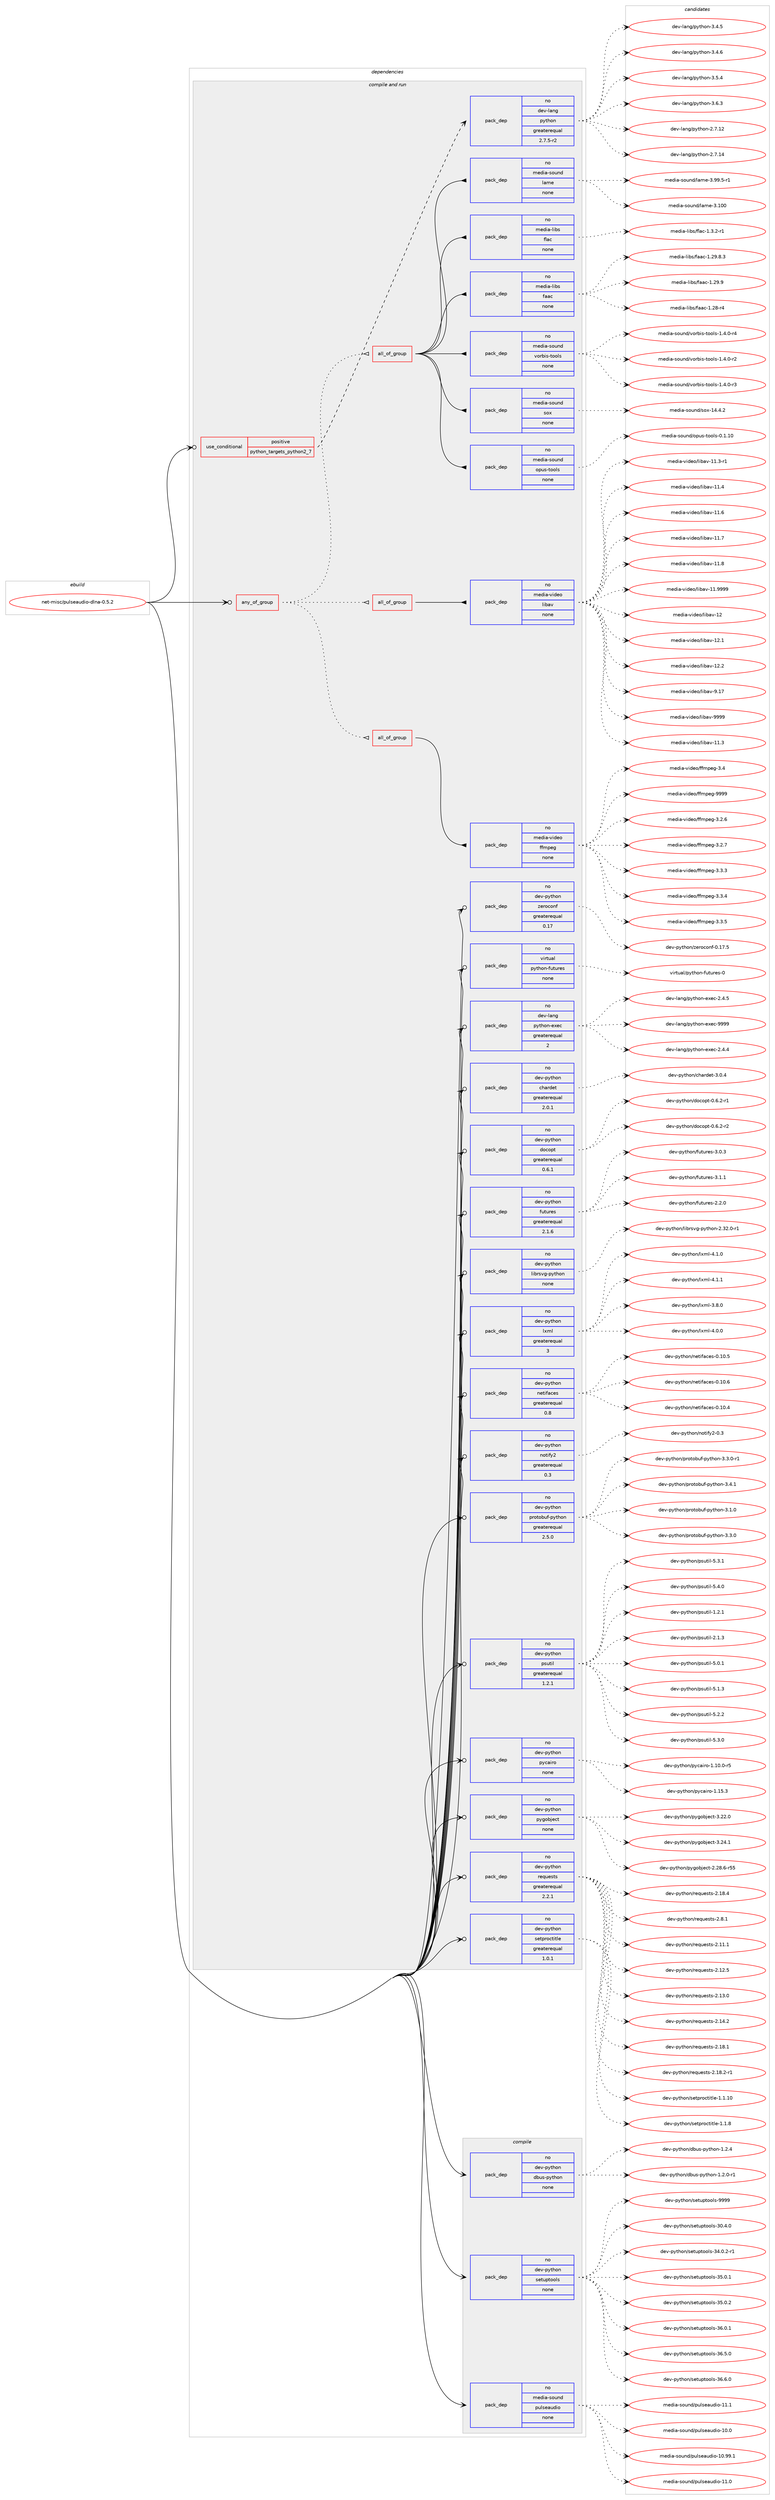 digraph prolog {

# *************
# Graph options
# *************

newrank=true;
concentrate=true;
compound=true;
graph [rankdir=LR,fontname=Helvetica,fontsize=10,ranksep=1.5];#, ranksep=2.5, nodesep=0.2];
edge  [arrowhead=vee];
node  [fontname=Helvetica,fontsize=10];

# **********
# The ebuild
# **********

subgraph cluster_leftcol {
color=gray;
rank=same;
label=<<i>ebuild</i>>;
id [label="net-misc/pulseaudio-dlna-0.5.2", color=red, width=4, href="../net-misc/pulseaudio-dlna-0.5.2.svg"];
}

# ****************
# The dependencies
# ****************

subgraph cluster_midcol {
color=gray;
label=<<i>dependencies</i>>;
subgraph cluster_compile {
fillcolor="#eeeeee";
style=filled;
label=<<i>compile</i>>;
subgraph pack315697 {
dependency429302 [label=<<TABLE BORDER="0" CELLBORDER="1" CELLSPACING="0" CELLPADDING="4" WIDTH="220"><TR><TD ROWSPAN="6" CELLPADDING="30">pack_dep</TD></TR><TR><TD WIDTH="110">no</TD></TR><TR><TD>dev-python</TD></TR><TR><TD>dbus-python</TD></TR><TR><TD>none</TD></TR><TR><TD></TD></TR></TABLE>>, shape=none, color=blue];
}
id:e -> dependency429302:w [weight=20,style="solid",arrowhead="vee"];
subgraph pack315698 {
dependency429303 [label=<<TABLE BORDER="0" CELLBORDER="1" CELLSPACING="0" CELLPADDING="4" WIDTH="220"><TR><TD ROWSPAN="6" CELLPADDING="30">pack_dep</TD></TR><TR><TD WIDTH="110">no</TD></TR><TR><TD>dev-python</TD></TR><TR><TD>setuptools</TD></TR><TR><TD>none</TD></TR><TR><TD></TD></TR></TABLE>>, shape=none, color=blue];
}
id:e -> dependency429303:w [weight=20,style="solid",arrowhead="vee"];
subgraph pack315699 {
dependency429304 [label=<<TABLE BORDER="0" CELLBORDER="1" CELLSPACING="0" CELLPADDING="4" WIDTH="220"><TR><TD ROWSPAN="6" CELLPADDING="30">pack_dep</TD></TR><TR><TD WIDTH="110">no</TD></TR><TR><TD>media-sound</TD></TR><TR><TD>pulseaudio</TD></TR><TR><TD>none</TD></TR><TR><TD></TD></TR></TABLE>>, shape=none, color=blue];
}
id:e -> dependency429304:w [weight=20,style="solid",arrowhead="vee"];
}
subgraph cluster_compileandrun {
fillcolor="#eeeeee";
style=filled;
label=<<i>compile and run</i>>;
subgraph any7112 {
dependency429305 [label=<<TABLE BORDER="0" CELLBORDER="1" CELLSPACING="0" CELLPADDING="4"><TR><TD CELLPADDING="10">any_of_group</TD></TR></TABLE>>, shape=none, color=red];subgraph all226 {
dependency429306 [label=<<TABLE BORDER="0" CELLBORDER="1" CELLSPACING="0" CELLPADDING="4"><TR><TD CELLPADDING="10">all_of_group</TD></TR></TABLE>>, shape=none, color=red];subgraph pack315700 {
dependency429307 [label=<<TABLE BORDER="0" CELLBORDER="1" CELLSPACING="0" CELLPADDING="4" WIDTH="220"><TR><TD ROWSPAN="6" CELLPADDING="30">pack_dep</TD></TR><TR><TD WIDTH="110">no</TD></TR><TR><TD>media-video</TD></TR><TR><TD>ffmpeg</TD></TR><TR><TD>none</TD></TR><TR><TD></TD></TR></TABLE>>, shape=none, color=blue];
}
dependency429306:e -> dependency429307:w [weight=20,style="solid",arrowhead="inv"];
}
dependency429305:e -> dependency429306:w [weight=20,style="dotted",arrowhead="oinv"];
subgraph all227 {
dependency429308 [label=<<TABLE BORDER="0" CELLBORDER="1" CELLSPACING="0" CELLPADDING="4"><TR><TD CELLPADDING="10">all_of_group</TD></TR></TABLE>>, shape=none, color=red];subgraph pack315701 {
dependency429309 [label=<<TABLE BORDER="0" CELLBORDER="1" CELLSPACING="0" CELLPADDING="4" WIDTH="220"><TR><TD ROWSPAN="6" CELLPADDING="30">pack_dep</TD></TR><TR><TD WIDTH="110">no</TD></TR><TR><TD>media-video</TD></TR><TR><TD>libav</TD></TR><TR><TD>none</TD></TR><TR><TD></TD></TR></TABLE>>, shape=none, color=blue];
}
dependency429308:e -> dependency429309:w [weight=20,style="solid",arrowhead="inv"];
}
dependency429305:e -> dependency429308:w [weight=20,style="dotted",arrowhead="oinv"];
subgraph all228 {
dependency429310 [label=<<TABLE BORDER="0" CELLBORDER="1" CELLSPACING="0" CELLPADDING="4"><TR><TD CELLPADDING="10">all_of_group</TD></TR></TABLE>>, shape=none, color=red];subgraph pack315702 {
dependency429311 [label=<<TABLE BORDER="0" CELLBORDER="1" CELLSPACING="0" CELLPADDING="4" WIDTH="220"><TR><TD ROWSPAN="6" CELLPADDING="30">pack_dep</TD></TR><TR><TD WIDTH="110">no</TD></TR><TR><TD>media-libs</TD></TR><TR><TD>faac</TD></TR><TR><TD>none</TD></TR><TR><TD></TD></TR></TABLE>>, shape=none, color=blue];
}
dependency429310:e -> dependency429311:w [weight=20,style="solid",arrowhead="inv"];
subgraph pack315703 {
dependency429312 [label=<<TABLE BORDER="0" CELLBORDER="1" CELLSPACING="0" CELLPADDING="4" WIDTH="220"><TR><TD ROWSPAN="6" CELLPADDING="30">pack_dep</TD></TR><TR><TD WIDTH="110">no</TD></TR><TR><TD>media-libs</TD></TR><TR><TD>flac</TD></TR><TR><TD>none</TD></TR><TR><TD></TD></TR></TABLE>>, shape=none, color=blue];
}
dependency429310:e -> dependency429312:w [weight=20,style="solid",arrowhead="inv"];
subgraph pack315704 {
dependency429313 [label=<<TABLE BORDER="0" CELLBORDER="1" CELLSPACING="0" CELLPADDING="4" WIDTH="220"><TR><TD ROWSPAN="6" CELLPADDING="30">pack_dep</TD></TR><TR><TD WIDTH="110">no</TD></TR><TR><TD>media-sound</TD></TR><TR><TD>lame</TD></TR><TR><TD>none</TD></TR><TR><TD></TD></TR></TABLE>>, shape=none, color=blue];
}
dependency429310:e -> dependency429313:w [weight=20,style="solid",arrowhead="inv"];
subgraph pack315705 {
dependency429314 [label=<<TABLE BORDER="0" CELLBORDER="1" CELLSPACING="0" CELLPADDING="4" WIDTH="220"><TR><TD ROWSPAN="6" CELLPADDING="30">pack_dep</TD></TR><TR><TD WIDTH="110">no</TD></TR><TR><TD>media-sound</TD></TR><TR><TD>opus-tools</TD></TR><TR><TD>none</TD></TR><TR><TD></TD></TR></TABLE>>, shape=none, color=blue];
}
dependency429310:e -> dependency429314:w [weight=20,style="solid",arrowhead="inv"];
subgraph pack315706 {
dependency429315 [label=<<TABLE BORDER="0" CELLBORDER="1" CELLSPACING="0" CELLPADDING="4" WIDTH="220"><TR><TD ROWSPAN="6" CELLPADDING="30">pack_dep</TD></TR><TR><TD WIDTH="110">no</TD></TR><TR><TD>media-sound</TD></TR><TR><TD>sox</TD></TR><TR><TD>none</TD></TR><TR><TD></TD></TR></TABLE>>, shape=none, color=blue];
}
dependency429310:e -> dependency429315:w [weight=20,style="solid",arrowhead="inv"];
subgraph pack315707 {
dependency429316 [label=<<TABLE BORDER="0" CELLBORDER="1" CELLSPACING="0" CELLPADDING="4" WIDTH="220"><TR><TD ROWSPAN="6" CELLPADDING="30">pack_dep</TD></TR><TR><TD WIDTH="110">no</TD></TR><TR><TD>media-sound</TD></TR><TR><TD>vorbis-tools</TD></TR><TR><TD>none</TD></TR><TR><TD></TD></TR></TABLE>>, shape=none, color=blue];
}
dependency429310:e -> dependency429316:w [weight=20,style="solid",arrowhead="inv"];
}
dependency429305:e -> dependency429310:w [weight=20,style="dotted",arrowhead="oinv"];
}
id:e -> dependency429305:w [weight=20,style="solid",arrowhead="odotvee"];
subgraph cond106270 {
dependency429317 [label=<<TABLE BORDER="0" CELLBORDER="1" CELLSPACING="0" CELLPADDING="4"><TR><TD ROWSPAN="3" CELLPADDING="10">use_conditional</TD></TR><TR><TD>positive</TD></TR><TR><TD>python_targets_python2_7</TD></TR></TABLE>>, shape=none, color=red];
subgraph pack315708 {
dependency429318 [label=<<TABLE BORDER="0" CELLBORDER="1" CELLSPACING="0" CELLPADDING="4" WIDTH="220"><TR><TD ROWSPAN="6" CELLPADDING="30">pack_dep</TD></TR><TR><TD WIDTH="110">no</TD></TR><TR><TD>dev-lang</TD></TR><TR><TD>python</TD></TR><TR><TD>greaterequal</TD></TR><TR><TD>2.7.5-r2</TD></TR></TABLE>>, shape=none, color=blue];
}
dependency429317:e -> dependency429318:w [weight=20,style="dashed",arrowhead="vee"];
}
id:e -> dependency429317:w [weight=20,style="solid",arrowhead="odotvee"];
subgraph pack315709 {
dependency429319 [label=<<TABLE BORDER="0" CELLBORDER="1" CELLSPACING="0" CELLPADDING="4" WIDTH="220"><TR><TD ROWSPAN="6" CELLPADDING="30">pack_dep</TD></TR><TR><TD WIDTH="110">no</TD></TR><TR><TD>dev-lang</TD></TR><TR><TD>python-exec</TD></TR><TR><TD>greaterequal</TD></TR><TR><TD>2</TD></TR></TABLE>>, shape=none, color=blue];
}
id:e -> dependency429319:w [weight=20,style="solid",arrowhead="odotvee"];
subgraph pack315710 {
dependency429320 [label=<<TABLE BORDER="0" CELLBORDER="1" CELLSPACING="0" CELLPADDING="4" WIDTH="220"><TR><TD ROWSPAN="6" CELLPADDING="30">pack_dep</TD></TR><TR><TD WIDTH="110">no</TD></TR><TR><TD>dev-python</TD></TR><TR><TD>chardet</TD></TR><TR><TD>greaterequal</TD></TR><TR><TD>2.0.1</TD></TR></TABLE>>, shape=none, color=blue];
}
id:e -> dependency429320:w [weight=20,style="solid",arrowhead="odotvee"];
subgraph pack315711 {
dependency429321 [label=<<TABLE BORDER="0" CELLBORDER="1" CELLSPACING="0" CELLPADDING="4" WIDTH="220"><TR><TD ROWSPAN="6" CELLPADDING="30">pack_dep</TD></TR><TR><TD WIDTH="110">no</TD></TR><TR><TD>dev-python</TD></TR><TR><TD>docopt</TD></TR><TR><TD>greaterequal</TD></TR><TR><TD>0.6.1</TD></TR></TABLE>>, shape=none, color=blue];
}
id:e -> dependency429321:w [weight=20,style="solid",arrowhead="odotvee"];
subgraph pack315712 {
dependency429322 [label=<<TABLE BORDER="0" CELLBORDER="1" CELLSPACING="0" CELLPADDING="4" WIDTH="220"><TR><TD ROWSPAN="6" CELLPADDING="30">pack_dep</TD></TR><TR><TD WIDTH="110">no</TD></TR><TR><TD>dev-python</TD></TR><TR><TD>futures</TD></TR><TR><TD>greaterequal</TD></TR><TR><TD>2.1.6</TD></TR></TABLE>>, shape=none, color=blue];
}
id:e -> dependency429322:w [weight=20,style="solid",arrowhead="odotvee"];
subgraph pack315713 {
dependency429323 [label=<<TABLE BORDER="0" CELLBORDER="1" CELLSPACING="0" CELLPADDING="4" WIDTH="220"><TR><TD ROWSPAN="6" CELLPADDING="30">pack_dep</TD></TR><TR><TD WIDTH="110">no</TD></TR><TR><TD>dev-python</TD></TR><TR><TD>librsvg-python</TD></TR><TR><TD>none</TD></TR><TR><TD></TD></TR></TABLE>>, shape=none, color=blue];
}
id:e -> dependency429323:w [weight=20,style="solid",arrowhead="odotvee"];
subgraph pack315714 {
dependency429324 [label=<<TABLE BORDER="0" CELLBORDER="1" CELLSPACING="0" CELLPADDING="4" WIDTH="220"><TR><TD ROWSPAN="6" CELLPADDING="30">pack_dep</TD></TR><TR><TD WIDTH="110">no</TD></TR><TR><TD>dev-python</TD></TR><TR><TD>lxml</TD></TR><TR><TD>greaterequal</TD></TR><TR><TD>3</TD></TR></TABLE>>, shape=none, color=blue];
}
id:e -> dependency429324:w [weight=20,style="solid",arrowhead="odotvee"];
subgraph pack315715 {
dependency429325 [label=<<TABLE BORDER="0" CELLBORDER="1" CELLSPACING="0" CELLPADDING="4" WIDTH="220"><TR><TD ROWSPAN="6" CELLPADDING="30">pack_dep</TD></TR><TR><TD WIDTH="110">no</TD></TR><TR><TD>dev-python</TD></TR><TR><TD>netifaces</TD></TR><TR><TD>greaterequal</TD></TR><TR><TD>0.8</TD></TR></TABLE>>, shape=none, color=blue];
}
id:e -> dependency429325:w [weight=20,style="solid",arrowhead="odotvee"];
subgraph pack315716 {
dependency429326 [label=<<TABLE BORDER="0" CELLBORDER="1" CELLSPACING="0" CELLPADDING="4" WIDTH="220"><TR><TD ROWSPAN="6" CELLPADDING="30">pack_dep</TD></TR><TR><TD WIDTH="110">no</TD></TR><TR><TD>dev-python</TD></TR><TR><TD>notify2</TD></TR><TR><TD>greaterequal</TD></TR><TR><TD>0.3</TD></TR></TABLE>>, shape=none, color=blue];
}
id:e -> dependency429326:w [weight=20,style="solid",arrowhead="odotvee"];
subgraph pack315717 {
dependency429327 [label=<<TABLE BORDER="0" CELLBORDER="1" CELLSPACING="0" CELLPADDING="4" WIDTH="220"><TR><TD ROWSPAN="6" CELLPADDING="30">pack_dep</TD></TR><TR><TD WIDTH="110">no</TD></TR><TR><TD>dev-python</TD></TR><TR><TD>protobuf-python</TD></TR><TR><TD>greaterequal</TD></TR><TR><TD>2.5.0</TD></TR></TABLE>>, shape=none, color=blue];
}
id:e -> dependency429327:w [weight=20,style="solid",arrowhead="odotvee"];
subgraph pack315718 {
dependency429328 [label=<<TABLE BORDER="0" CELLBORDER="1" CELLSPACING="0" CELLPADDING="4" WIDTH="220"><TR><TD ROWSPAN="6" CELLPADDING="30">pack_dep</TD></TR><TR><TD WIDTH="110">no</TD></TR><TR><TD>dev-python</TD></TR><TR><TD>psutil</TD></TR><TR><TD>greaterequal</TD></TR><TR><TD>1.2.1</TD></TR></TABLE>>, shape=none, color=blue];
}
id:e -> dependency429328:w [weight=20,style="solid",arrowhead="odotvee"];
subgraph pack315719 {
dependency429329 [label=<<TABLE BORDER="0" CELLBORDER="1" CELLSPACING="0" CELLPADDING="4" WIDTH="220"><TR><TD ROWSPAN="6" CELLPADDING="30">pack_dep</TD></TR><TR><TD WIDTH="110">no</TD></TR><TR><TD>dev-python</TD></TR><TR><TD>pycairo</TD></TR><TR><TD>none</TD></TR><TR><TD></TD></TR></TABLE>>, shape=none, color=blue];
}
id:e -> dependency429329:w [weight=20,style="solid",arrowhead="odotvee"];
subgraph pack315720 {
dependency429330 [label=<<TABLE BORDER="0" CELLBORDER="1" CELLSPACING="0" CELLPADDING="4" WIDTH="220"><TR><TD ROWSPAN="6" CELLPADDING="30">pack_dep</TD></TR><TR><TD WIDTH="110">no</TD></TR><TR><TD>dev-python</TD></TR><TR><TD>pygobject</TD></TR><TR><TD>none</TD></TR><TR><TD></TD></TR></TABLE>>, shape=none, color=blue];
}
id:e -> dependency429330:w [weight=20,style="solid",arrowhead="odotvee"];
subgraph pack315721 {
dependency429331 [label=<<TABLE BORDER="0" CELLBORDER="1" CELLSPACING="0" CELLPADDING="4" WIDTH="220"><TR><TD ROWSPAN="6" CELLPADDING="30">pack_dep</TD></TR><TR><TD WIDTH="110">no</TD></TR><TR><TD>dev-python</TD></TR><TR><TD>requests</TD></TR><TR><TD>greaterequal</TD></TR><TR><TD>2.2.1</TD></TR></TABLE>>, shape=none, color=blue];
}
id:e -> dependency429331:w [weight=20,style="solid",arrowhead="odotvee"];
subgraph pack315722 {
dependency429332 [label=<<TABLE BORDER="0" CELLBORDER="1" CELLSPACING="0" CELLPADDING="4" WIDTH="220"><TR><TD ROWSPAN="6" CELLPADDING="30">pack_dep</TD></TR><TR><TD WIDTH="110">no</TD></TR><TR><TD>dev-python</TD></TR><TR><TD>setproctitle</TD></TR><TR><TD>greaterequal</TD></TR><TR><TD>1.0.1</TD></TR></TABLE>>, shape=none, color=blue];
}
id:e -> dependency429332:w [weight=20,style="solid",arrowhead="odotvee"];
subgraph pack315723 {
dependency429333 [label=<<TABLE BORDER="0" CELLBORDER="1" CELLSPACING="0" CELLPADDING="4" WIDTH="220"><TR><TD ROWSPAN="6" CELLPADDING="30">pack_dep</TD></TR><TR><TD WIDTH="110">no</TD></TR><TR><TD>dev-python</TD></TR><TR><TD>zeroconf</TD></TR><TR><TD>greaterequal</TD></TR><TR><TD>0.17</TD></TR></TABLE>>, shape=none, color=blue];
}
id:e -> dependency429333:w [weight=20,style="solid",arrowhead="odotvee"];
subgraph pack315724 {
dependency429334 [label=<<TABLE BORDER="0" CELLBORDER="1" CELLSPACING="0" CELLPADDING="4" WIDTH="220"><TR><TD ROWSPAN="6" CELLPADDING="30">pack_dep</TD></TR><TR><TD WIDTH="110">no</TD></TR><TR><TD>virtual</TD></TR><TR><TD>python-futures</TD></TR><TR><TD>none</TD></TR><TR><TD></TD></TR></TABLE>>, shape=none, color=blue];
}
id:e -> dependency429334:w [weight=20,style="solid",arrowhead="odotvee"];
}
subgraph cluster_run {
fillcolor="#eeeeee";
style=filled;
label=<<i>run</i>>;
}
}

# **************
# The candidates
# **************

subgraph cluster_choices {
rank=same;
color=gray;
label=<<i>candidates</i>>;

subgraph choice315697 {
color=black;
nodesep=1;
choice100101118451121211161041111104710098117115451121211161041111104549465046484511449 [label="dev-python/dbus-python-1.2.0-r1", color=red, width=4,href="../dev-python/dbus-python-1.2.0-r1.svg"];
choice10010111845112121116104111110471009811711545112121116104111110454946504652 [label="dev-python/dbus-python-1.2.4", color=red, width=4,href="../dev-python/dbus-python-1.2.4.svg"];
dependency429302:e -> choice100101118451121211161041111104710098117115451121211161041111104549465046484511449:w [style=dotted,weight="100"];
dependency429302:e -> choice10010111845112121116104111110471009811711545112121116104111110454946504652:w [style=dotted,weight="100"];
}
subgraph choice315698 {
color=black;
nodesep=1;
choice100101118451121211161041111104711510111611711211611111110811545514846524648 [label="dev-python/setuptools-30.4.0", color=red, width=4,href="../dev-python/setuptools-30.4.0.svg"];
choice1001011184511212111610411111047115101116117112116111111108115455152464846504511449 [label="dev-python/setuptools-34.0.2-r1", color=red, width=4,href="../dev-python/setuptools-34.0.2-r1.svg"];
choice100101118451121211161041111104711510111611711211611111110811545515346484649 [label="dev-python/setuptools-35.0.1", color=red, width=4,href="../dev-python/setuptools-35.0.1.svg"];
choice100101118451121211161041111104711510111611711211611111110811545515346484650 [label="dev-python/setuptools-35.0.2", color=red, width=4,href="../dev-python/setuptools-35.0.2.svg"];
choice100101118451121211161041111104711510111611711211611111110811545515446484649 [label="dev-python/setuptools-36.0.1", color=red, width=4,href="../dev-python/setuptools-36.0.1.svg"];
choice100101118451121211161041111104711510111611711211611111110811545515446534648 [label="dev-python/setuptools-36.5.0", color=red, width=4,href="../dev-python/setuptools-36.5.0.svg"];
choice100101118451121211161041111104711510111611711211611111110811545515446544648 [label="dev-python/setuptools-36.6.0", color=red, width=4,href="../dev-python/setuptools-36.6.0.svg"];
choice10010111845112121116104111110471151011161171121161111111081154557575757 [label="dev-python/setuptools-9999", color=red, width=4,href="../dev-python/setuptools-9999.svg"];
dependency429303:e -> choice100101118451121211161041111104711510111611711211611111110811545514846524648:w [style=dotted,weight="100"];
dependency429303:e -> choice1001011184511212111610411111047115101116117112116111111108115455152464846504511449:w [style=dotted,weight="100"];
dependency429303:e -> choice100101118451121211161041111104711510111611711211611111110811545515346484649:w [style=dotted,weight="100"];
dependency429303:e -> choice100101118451121211161041111104711510111611711211611111110811545515346484650:w [style=dotted,weight="100"];
dependency429303:e -> choice100101118451121211161041111104711510111611711211611111110811545515446484649:w [style=dotted,weight="100"];
dependency429303:e -> choice100101118451121211161041111104711510111611711211611111110811545515446534648:w [style=dotted,weight="100"];
dependency429303:e -> choice100101118451121211161041111104711510111611711211611111110811545515446544648:w [style=dotted,weight="100"];
dependency429303:e -> choice10010111845112121116104111110471151011161171121161111111081154557575757:w [style=dotted,weight="100"];
}
subgraph choice315699 {
color=black;
nodesep=1;
choice109101100105974511511111711010047112117108115101971171001051114549484648 [label="media-sound/pulseaudio-10.0", color=red, width=4,href="../media-sound/pulseaudio-10.0.svg"];
choice109101100105974511511111711010047112117108115101971171001051114549484657574649 [label="media-sound/pulseaudio-10.99.1", color=red, width=4,href="../media-sound/pulseaudio-10.99.1.svg"];
choice109101100105974511511111711010047112117108115101971171001051114549494648 [label="media-sound/pulseaudio-11.0", color=red, width=4,href="../media-sound/pulseaudio-11.0.svg"];
choice109101100105974511511111711010047112117108115101971171001051114549494649 [label="media-sound/pulseaudio-11.1", color=red, width=4,href="../media-sound/pulseaudio-11.1.svg"];
dependency429304:e -> choice109101100105974511511111711010047112117108115101971171001051114549484648:w [style=dotted,weight="100"];
dependency429304:e -> choice109101100105974511511111711010047112117108115101971171001051114549484657574649:w [style=dotted,weight="100"];
dependency429304:e -> choice109101100105974511511111711010047112117108115101971171001051114549494648:w [style=dotted,weight="100"];
dependency429304:e -> choice109101100105974511511111711010047112117108115101971171001051114549494649:w [style=dotted,weight="100"];
}
subgraph choice315700 {
color=black;
nodesep=1;
choice109101100105974511810510010111147102102109112101103455146504654 [label="media-video/ffmpeg-3.2.6", color=red, width=4,href="../media-video/ffmpeg-3.2.6.svg"];
choice109101100105974511810510010111147102102109112101103455146504655 [label="media-video/ffmpeg-3.2.7", color=red, width=4,href="../media-video/ffmpeg-3.2.7.svg"];
choice109101100105974511810510010111147102102109112101103455146514651 [label="media-video/ffmpeg-3.3.3", color=red, width=4,href="../media-video/ffmpeg-3.3.3.svg"];
choice109101100105974511810510010111147102102109112101103455146514652 [label="media-video/ffmpeg-3.3.4", color=red, width=4,href="../media-video/ffmpeg-3.3.4.svg"];
choice109101100105974511810510010111147102102109112101103455146514653 [label="media-video/ffmpeg-3.3.5", color=red, width=4,href="../media-video/ffmpeg-3.3.5.svg"];
choice10910110010597451181051001011114710210210911210110345514652 [label="media-video/ffmpeg-3.4", color=red, width=4,href="../media-video/ffmpeg-3.4.svg"];
choice1091011001059745118105100101111471021021091121011034557575757 [label="media-video/ffmpeg-9999", color=red, width=4,href="../media-video/ffmpeg-9999.svg"];
dependency429307:e -> choice109101100105974511810510010111147102102109112101103455146504654:w [style=dotted,weight="100"];
dependency429307:e -> choice109101100105974511810510010111147102102109112101103455146504655:w [style=dotted,weight="100"];
dependency429307:e -> choice109101100105974511810510010111147102102109112101103455146514651:w [style=dotted,weight="100"];
dependency429307:e -> choice109101100105974511810510010111147102102109112101103455146514652:w [style=dotted,weight="100"];
dependency429307:e -> choice109101100105974511810510010111147102102109112101103455146514653:w [style=dotted,weight="100"];
dependency429307:e -> choice10910110010597451181051001011114710210210911210110345514652:w [style=dotted,weight="100"];
dependency429307:e -> choice1091011001059745118105100101111471021021091121011034557575757:w [style=dotted,weight="100"];
}
subgraph choice315701 {
color=black;
nodesep=1;
choice10910110010597451181051001011114710810598971184549494651 [label="media-video/libav-11.3", color=red, width=4,href="../media-video/libav-11.3.svg"];
choice109101100105974511810510010111147108105989711845494946514511449 [label="media-video/libav-11.3-r1", color=red, width=4,href="../media-video/libav-11.3-r1.svg"];
choice10910110010597451181051001011114710810598971184549494652 [label="media-video/libav-11.4", color=red, width=4,href="../media-video/libav-11.4.svg"];
choice10910110010597451181051001011114710810598971184549494654 [label="media-video/libav-11.6", color=red, width=4,href="../media-video/libav-11.6.svg"];
choice10910110010597451181051001011114710810598971184549494655 [label="media-video/libav-11.7", color=red, width=4,href="../media-video/libav-11.7.svg"];
choice10910110010597451181051001011114710810598971184549494656 [label="media-video/libav-11.8", color=red, width=4,href="../media-video/libav-11.8.svg"];
choice10910110010597451181051001011114710810598971184549494657575757 [label="media-video/libav-11.9999", color=red, width=4,href="../media-video/libav-11.9999.svg"];
choice1091011001059745118105100101111471081059897118454950 [label="media-video/libav-12", color=red, width=4,href="../media-video/libav-12.svg"];
choice10910110010597451181051001011114710810598971184549504649 [label="media-video/libav-12.1", color=red, width=4,href="../media-video/libav-12.1.svg"];
choice10910110010597451181051001011114710810598971184549504650 [label="media-video/libav-12.2", color=red, width=4,href="../media-video/libav-12.2.svg"];
choice10910110010597451181051001011114710810598971184557464955 [label="media-video/libav-9.17", color=red, width=4,href="../media-video/libav-9.17.svg"];
choice10910110010597451181051001011114710810598971184557575757 [label="media-video/libav-9999", color=red, width=4,href="../media-video/libav-9999.svg"];
dependency429309:e -> choice10910110010597451181051001011114710810598971184549494651:w [style=dotted,weight="100"];
dependency429309:e -> choice109101100105974511810510010111147108105989711845494946514511449:w [style=dotted,weight="100"];
dependency429309:e -> choice10910110010597451181051001011114710810598971184549494652:w [style=dotted,weight="100"];
dependency429309:e -> choice10910110010597451181051001011114710810598971184549494654:w [style=dotted,weight="100"];
dependency429309:e -> choice10910110010597451181051001011114710810598971184549494655:w [style=dotted,weight="100"];
dependency429309:e -> choice10910110010597451181051001011114710810598971184549494656:w [style=dotted,weight="100"];
dependency429309:e -> choice10910110010597451181051001011114710810598971184549494657575757:w [style=dotted,weight="100"];
dependency429309:e -> choice1091011001059745118105100101111471081059897118454950:w [style=dotted,weight="100"];
dependency429309:e -> choice10910110010597451181051001011114710810598971184549504649:w [style=dotted,weight="100"];
dependency429309:e -> choice10910110010597451181051001011114710810598971184549504650:w [style=dotted,weight="100"];
dependency429309:e -> choice10910110010597451181051001011114710810598971184557464955:w [style=dotted,weight="100"];
dependency429309:e -> choice10910110010597451181051001011114710810598971184557575757:w [style=dotted,weight="100"];
}
subgraph choice315702 {
color=black;
nodesep=1;
choice1091011001059745108105981154710297979945494650564511452 [label="media-libs/faac-1.28-r4", color=red, width=4,href="../media-libs/faac-1.28-r4.svg"];
choice10910110010597451081059811547102979799454946505746564651 [label="media-libs/faac-1.29.8.3", color=red, width=4,href="../media-libs/faac-1.29.8.3.svg"];
choice1091011001059745108105981154710297979945494650574657 [label="media-libs/faac-1.29.9", color=red, width=4,href="../media-libs/faac-1.29.9.svg"];
dependency429311:e -> choice1091011001059745108105981154710297979945494650564511452:w [style=dotted,weight="100"];
dependency429311:e -> choice10910110010597451081059811547102979799454946505746564651:w [style=dotted,weight="100"];
dependency429311:e -> choice1091011001059745108105981154710297979945494650574657:w [style=dotted,weight="100"];
}
subgraph choice315703 {
color=black;
nodesep=1;
choice1091011001059745108105981154710210897994549465146504511449 [label="media-libs/flac-1.3.2-r1", color=red, width=4,href="../media-libs/flac-1.3.2-r1.svg"];
dependency429312:e -> choice1091011001059745108105981154710210897994549465146504511449:w [style=dotted,weight="100"];
}
subgraph choice315704 {
color=black;
nodesep=1;
choice10910110010597451151111171101004710897109101455146494848 [label="media-sound/lame-3.100", color=red, width=4,href="../media-sound/lame-3.100.svg"];
choice10910110010597451151111171101004710897109101455146575746534511449 [label="media-sound/lame-3.99.5-r1", color=red, width=4,href="../media-sound/lame-3.99.5-r1.svg"];
dependency429313:e -> choice10910110010597451151111171101004710897109101455146494848:w [style=dotted,weight="100"];
dependency429313:e -> choice10910110010597451151111171101004710897109101455146575746534511449:w [style=dotted,weight="100"];
}
subgraph choice315705 {
color=black;
nodesep=1;
choice1091011001059745115111117110100471111121171154511611111110811545484649464948 [label="media-sound/opus-tools-0.1.10", color=red, width=4,href="../media-sound/opus-tools-0.1.10.svg"];
dependency429314:e -> choice1091011001059745115111117110100471111121171154511611111110811545484649464948:w [style=dotted,weight="100"];
}
subgraph choice315706 {
color=black;
nodesep=1;
choice10910110010597451151111171101004711511112045495246524650 [label="media-sound/sox-14.4.2", color=red, width=4,href="../media-sound/sox-14.4.2.svg"];
dependency429315:e -> choice10910110010597451151111171101004711511112045495246524650:w [style=dotted,weight="100"];
}
subgraph choice315707 {
color=black;
nodesep=1;
choice10910110010597451151111171101004711811111498105115451161111111081154549465246484511450 [label="media-sound/vorbis-tools-1.4.0-r2", color=red, width=4,href="../media-sound/vorbis-tools-1.4.0-r2.svg"];
choice10910110010597451151111171101004711811111498105115451161111111081154549465246484511451 [label="media-sound/vorbis-tools-1.4.0-r3", color=red, width=4,href="../media-sound/vorbis-tools-1.4.0-r3.svg"];
choice10910110010597451151111171101004711811111498105115451161111111081154549465246484511452 [label="media-sound/vorbis-tools-1.4.0-r4", color=red, width=4,href="../media-sound/vorbis-tools-1.4.0-r4.svg"];
dependency429316:e -> choice10910110010597451151111171101004711811111498105115451161111111081154549465246484511450:w [style=dotted,weight="100"];
dependency429316:e -> choice10910110010597451151111171101004711811111498105115451161111111081154549465246484511451:w [style=dotted,weight="100"];
dependency429316:e -> choice10910110010597451151111171101004711811111498105115451161111111081154549465246484511452:w [style=dotted,weight="100"];
}
subgraph choice315708 {
color=black;
nodesep=1;
choice10010111845108971101034711212111610411111045504655464950 [label="dev-lang/python-2.7.12", color=red, width=4,href="../dev-lang/python-2.7.12.svg"];
choice10010111845108971101034711212111610411111045504655464952 [label="dev-lang/python-2.7.14", color=red, width=4,href="../dev-lang/python-2.7.14.svg"];
choice100101118451089711010347112121116104111110455146524653 [label="dev-lang/python-3.4.5", color=red, width=4,href="../dev-lang/python-3.4.5.svg"];
choice100101118451089711010347112121116104111110455146524654 [label="dev-lang/python-3.4.6", color=red, width=4,href="../dev-lang/python-3.4.6.svg"];
choice100101118451089711010347112121116104111110455146534652 [label="dev-lang/python-3.5.4", color=red, width=4,href="../dev-lang/python-3.5.4.svg"];
choice100101118451089711010347112121116104111110455146544651 [label="dev-lang/python-3.6.3", color=red, width=4,href="../dev-lang/python-3.6.3.svg"];
dependency429318:e -> choice10010111845108971101034711212111610411111045504655464950:w [style=dotted,weight="100"];
dependency429318:e -> choice10010111845108971101034711212111610411111045504655464952:w [style=dotted,weight="100"];
dependency429318:e -> choice100101118451089711010347112121116104111110455146524653:w [style=dotted,weight="100"];
dependency429318:e -> choice100101118451089711010347112121116104111110455146524654:w [style=dotted,weight="100"];
dependency429318:e -> choice100101118451089711010347112121116104111110455146534652:w [style=dotted,weight="100"];
dependency429318:e -> choice100101118451089711010347112121116104111110455146544651:w [style=dotted,weight="100"];
}
subgraph choice315709 {
color=black;
nodesep=1;
choice1001011184510897110103471121211161041111104510112010199455046524652 [label="dev-lang/python-exec-2.4.4", color=red, width=4,href="../dev-lang/python-exec-2.4.4.svg"];
choice1001011184510897110103471121211161041111104510112010199455046524653 [label="dev-lang/python-exec-2.4.5", color=red, width=4,href="../dev-lang/python-exec-2.4.5.svg"];
choice10010111845108971101034711212111610411111045101120101994557575757 [label="dev-lang/python-exec-9999", color=red, width=4,href="../dev-lang/python-exec-9999.svg"];
dependency429319:e -> choice1001011184510897110103471121211161041111104510112010199455046524652:w [style=dotted,weight="100"];
dependency429319:e -> choice1001011184510897110103471121211161041111104510112010199455046524653:w [style=dotted,weight="100"];
dependency429319:e -> choice10010111845108971101034711212111610411111045101120101994557575757:w [style=dotted,weight="100"];
}
subgraph choice315710 {
color=black;
nodesep=1;
choice10010111845112121116104111110479910497114100101116455146484652 [label="dev-python/chardet-3.0.4", color=red, width=4,href="../dev-python/chardet-3.0.4.svg"];
dependency429320:e -> choice10010111845112121116104111110479910497114100101116455146484652:w [style=dotted,weight="100"];
}
subgraph choice315711 {
color=black;
nodesep=1;
choice1001011184511212111610411111047100111991111121164548465446504511449 [label="dev-python/docopt-0.6.2-r1", color=red, width=4,href="../dev-python/docopt-0.6.2-r1.svg"];
choice1001011184511212111610411111047100111991111121164548465446504511450 [label="dev-python/docopt-0.6.2-r2", color=red, width=4,href="../dev-python/docopt-0.6.2-r2.svg"];
dependency429321:e -> choice1001011184511212111610411111047100111991111121164548465446504511449:w [style=dotted,weight="100"];
dependency429321:e -> choice1001011184511212111610411111047100111991111121164548465446504511450:w [style=dotted,weight="100"];
}
subgraph choice315712 {
color=black;
nodesep=1;
choice1001011184511212111610411111047102117116117114101115455046504648 [label="dev-python/futures-2.2.0", color=red, width=4,href="../dev-python/futures-2.2.0.svg"];
choice1001011184511212111610411111047102117116117114101115455146484651 [label="dev-python/futures-3.0.3", color=red, width=4,href="../dev-python/futures-3.0.3.svg"];
choice1001011184511212111610411111047102117116117114101115455146494649 [label="dev-python/futures-3.1.1", color=red, width=4,href="../dev-python/futures-3.1.1.svg"];
dependency429322:e -> choice1001011184511212111610411111047102117116117114101115455046504648:w [style=dotted,weight="100"];
dependency429322:e -> choice1001011184511212111610411111047102117116117114101115455146484651:w [style=dotted,weight="100"];
dependency429322:e -> choice1001011184511212111610411111047102117116117114101115455146494649:w [style=dotted,weight="100"];
}
subgraph choice315713 {
color=black;
nodesep=1;
choice10010111845112121116104111110471081059811411511810345112121116104111110455046515046484511449 [label="dev-python/librsvg-python-2.32.0-r1", color=red, width=4,href="../dev-python/librsvg-python-2.32.0-r1.svg"];
dependency429323:e -> choice10010111845112121116104111110471081059811411511810345112121116104111110455046515046484511449:w [style=dotted,weight="100"];
}
subgraph choice315714 {
color=black;
nodesep=1;
choice1001011184511212111610411111047108120109108455146564648 [label="dev-python/lxml-3.8.0", color=red, width=4,href="../dev-python/lxml-3.8.0.svg"];
choice1001011184511212111610411111047108120109108455246484648 [label="dev-python/lxml-4.0.0", color=red, width=4,href="../dev-python/lxml-4.0.0.svg"];
choice1001011184511212111610411111047108120109108455246494648 [label="dev-python/lxml-4.1.0", color=red, width=4,href="../dev-python/lxml-4.1.0.svg"];
choice1001011184511212111610411111047108120109108455246494649 [label="dev-python/lxml-4.1.1", color=red, width=4,href="../dev-python/lxml-4.1.1.svg"];
dependency429324:e -> choice1001011184511212111610411111047108120109108455146564648:w [style=dotted,weight="100"];
dependency429324:e -> choice1001011184511212111610411111047108120109108455246484648:w [style=dotted,weight="100"];
dependency429324:e -> choice1001011184511212111610411111047108120109108455246494648:w [style=dotted,weight="100"];
dependency429324:e -> choice1001011184511212111610411111047108120109108455246494649:w [style=dotted,weight="100"];
}
subgraph choice315715 {
color=black;
nodesep=1;
choice1001011184511212111610411111047110101116105102979910111545484649484652 [label="dev-python/netifaces-0.10.4", color=red, width=4,href="../dev-python/netifaces-0.10.4.svg"];
choice1001011184511212111610411111047110101116105102979910111545484649484653 [label="dev-python/netifaces-0.10.5", color=red, width=4,href="../dev-python/netifaces-0.10.5.svg"];
choice1001011184511212111610411111047110101116105102979910111545484649484654 [label="dev-python/netifaces-0.10.6", color=red, width=4,href="../dev-python/netifaces-0.10.6.svg"];
dependency429325:e -> choice1001011184511212111610411111047110101116105102979910111545484649484652:w [style=dotted,weight="100"];
dependency429325:e -> choice1001011184511212111610411111047110101116105102979910111545484649484653:w [style=dotted,weight="100"];
dependency429325:e -> choice1001011184511212111610411111047110101116105102979910111545484649484654:w [style=dotted,weight="100"];
}
subgraph choice315716 {
color=black;
nodesep=1;
choice10010111845112121116104111110471101111161051021215045484651 [label="dev-python/notify2-0.3", color=red, width=4,href="../dev-python/notify2-0.3.svg"];
dependency429326:e -> choice10010111845112121116104111110471101111161051021215045484651:w [style=dotted,weight="100"];
}
subgraph choice315717 {
color=black;
nodesep=1;
choice10010111845112121116104111110471121141111161119811710245112121116104111110455146494648 [label="dev-python/protobuf-python-3.1.0", color=red, width=4,href="../dev-python/protobuf-python-3.1.0.svg"];
choice10010111845112121116104111110471121141111161119811710245112121116104111110455146514648 [label="dev-python/protobuf-python-3.3.0", color=red, width=4,href="../dev-python/protobuf-python-3.3.0.svg"];
choice100101118451121211161041111104711211411111611198117102451121211161041111104551465146484511449 [label="dev-python/protobuf-python-3.3.0-r1", color=red, width=4,href="../dev-python/protobuf-python-3.3.0-r1.svg"];
choice10010111845112121116104111110471121141111161119811710245112121116104111110455146524649 [label="dev-python/protobuf-python-3.4.1", color=red, width=4,href="../dev-python/protobuf-python-3.4.1.svg"];
dependency429327:e -> choice10010111845112121116104111110471121141111161119811710245112121116104111110455146494648:w [style=dotted,weight="100"];
dependency429327:e -> choice10010111845112121116104111110471121141111161119811710245112121116104111110455146514648:w [style=dotted,weight="100"];
dependency429327:e -> choice100101118451121211161041111104711211411111611198117102451121211161041111104551465146484511449:w [style=dotted,weight="100"];
dependency429327:e -> choice10010111845112121116104111110471121141111161119811710245112121116104111110455146524649:w [style=dotted,weight="100"];
}
subgraph choice315718 {
color=black;
nodesep=1;
choice1001011184511212111610411111047112115117116105108454946504649 [label="dev-python/psutil-1.2.1", color=red, width=4,href="../dev-python/psutil-1.2.1.svg"];
choice1001011184511212111610411111047112115117116105108455046494651 [label="dev-python/psutil-2.1.3", color=red, width=4,href="../dev-python/psutil-2.1.3.svg"];
choice1001011184511212111610411111047112115117116105108455346484649 [label="dev-python/psutil-5.0.1", color=red, width=4,href="../dev-python/psutil-5.0.1.svg"];
choice1001011184511212111610411111047112115117116105108455346494651 [label="dev-python/psutil-5.1.3", color=red, width=4,href="../dev-python/psutil-5.1.3.svg"];
choice1001011184511212111610411111047112115117116105108455346504650 [label="dev-python/psutil-5.2.2", color=red, width=4,href="../dev-python/psutil-5.2.2.svg"];
choice1001011184511212111610411111047112115117116105108455346514648 [label="dev-python/psutil-5.3.0", color=red, width=4,href="../dev-python/psutil-5.3.0.svg"];
choice1001011184511212111610411111047112115117116105108455346514649 [label="dev-python/psutil-5.3.1", color=red, width=4,href="../dev-python/psutil-5.3.1.svg"];
choice1001011184511212111610411111047112115117116105108455346524648 [label="dev-python/psutil-5.4.0", color=red, width=4,href="../dev-python/psutil-5.4.0.svg"];
dependency429328:e -> choice1001011184511212111610411111047112115117116105108454946504649:w [style=dotted,weight="100"];
dependency429328:e -> choice1001011184511212111610411111047112115117116105108455046494651:w [style=dotted,weight="100"];
dependency429328:e -> choice1001011184511212111610411111047112115117116105108455346484649:w [style=dotted,weight="100"];
dependency429328:e -> choice1001011184511212111610411111047112115117116105108455346494651:w [style=dotted,weight="100"];
dependency429328:e -> choice1001011184511212111610411111047112115117116105108455346504650:w [style=dotted,weight="100"];
dependency429328:e -> choice1001011184511212111610411111047112115117116105108455346514648:w [style=dotted,weight="100"];
dependency429328:e -> choice1001011184511212111610411111047112115117116105108455346514649:w [style=dotted,weight="100"];
dependency429328:e -> choice1001011184511212111610411111047112115117116105108455346524648:w [style=dotted,weight="100"];
}
subgraph choice315719 {
color=black;
nodesep=1;
choice10010111845112121116104111110471121219997105114111454946494846484511453 [label="dev-python/pycairo-1.10.0-r5", color=red, width=4,href="../dev-python/pycairo-1.10.0-r5.svg"];
choice1001011184511212111610411111047112121999710511411145494649534651 [label="dev-python/pycairo-1.15.3", color=red, width=4,href="../dev-python/pycairo-1.15.3.svg"];
dependency429329:e -> choice10010111845112121116104111110471121219997105114111454946494846484511453:w [style=dotted,weight="100"];
dependency429329:e -> choice1001011184511212111610411111047112121999710511411145494649534651:w [style=dotted,weight="100"];
}
subgraph choice315720 {
color=black;
nodesep=1;
choice1001011184511212111610411111047112121103111981061019911645504650564654451145353 [label="dev-python/pygobject-2.28.6-r55", color=red, width=4,href="../dev-python/pygobject-2.28.6-r55.svg"];
choice1001011184511212111610411111047112121103111981061019911645514650504648 [label="dev-python/pygobject-3.22.0", color=red, width=4,href="../dev-python/pygobject-3.22.0.svg"];
choice1001011184511212111610411111047112121103111981061019911645514650524649 [label="dev-python/pygobject-3.24.1", color=red, width=4,href="../dev-python/pygobject-3.24.1.svg"];
dependency429330:e -> choice1001011184511212111610411111047112121103111981061019911645504650564654451145353:w [style=dotted,weight="100"];
dependency429330:e -> choice1001011184511212111610411111047112121103111981061019911645514650504648:w [style=dotted,weight="100"];
dependency429330:e -> choice1001011184511212111610411111047112121103111981061019911645514650524649:w [style=dotted,weight="100"];
}
subgraph choice315721 {
color=black;
nodesep=1;
choice100101118451121211161041111104711410111311710111511611545504649494649 [label="dev-python/requests-2.11.1", color=red, width=4,href="../dev-python/requests-2.11.1.svg"];
choice100101118451121211161041111104711410111311710111511611545504649504653 [label="dev-python/requests-2.12.5", color=red, width=4,href="../dev-python/requests-2.12.5.svg"];
choice100101118451121211161041111104711410111311710111511611545504649514648 [label="dev-python/requests-2.13.0", color=red, width=4,href="../dev-python/requests-2.13.0.svg"];
choice100101118451121211161041111104711410111311710111511611545504649524650 [label="dev-python/requests-2.14.2", color=red, width=4,href="../dev-python/requests-2.14.2.svg"];
choice100101118451121211161041111104711410111311710111511611545504649564649 [label="dev-python/requests-2.18.1", color=red, width=4,href="../dev-python/requests-2.18.1.svg"];
choice1001011184511212111610411111047114101113117101115116115455046495646504511449 [label="dev-python/requests-2.18.2-r1", color=red, width=4,href="../dev-python/requests-2.18.2-r1.svg"];
choice100101118451121211161041111104711410111311710111511611545504649564652 [label="dev-python/requests-2.18.4", color=red, width=4,href="../dev-python/requests-2.18.4.svg"];
choice1001011184511212111610411111047114101113117101115116115455046564649 [label="dev-python/requests-2.8.1", color=red, width=4,href="../dev-python/requests-2.8.1.svg"];
dependency429331:e -> choice100101118451121211161041111104711410111311710111511611545504649494649:w [style=dotted,weight="100"];
dependency429331:e -> choice100101118451121211161041111104711410111311710111511611545504649504653:w [style=dotted,weight="100"];
dependency429331:e -> choice100101118451121211161041111104711410111311710111511611545504649514648:w [style=dotted,weight="100"];
dependency429331:e -> choice100101118451121211161041111104711410111311710111511611545504649524650:w [style=dotted,weight="100"];
dependency429331:e -> choice100101118451121211161041111104711410111311710111511611545504649564649:w [style=dotted,weight="100"];
dependency429331:e -> choice1001011184511212111610411111047114101113117101115116115455046495646504511449:w [style=dotted,weight="100"];
dependency429331:e -> choice100101118451121211161041111104711410111311710111511611545504649564652:w [style=dotted,weight="100"];
dependency429331:e -> choice1001011184511212111610411111047114101113117101115116115455046564649:w [style=dotted,weight="100"];
}
subgraph choice315722 {
color=black;
nodesep=1;
choice10010111845112121116104111110471151011161121141119911610511610810145494649464948 [label="dev-python/setproctitle-1.1.10", color=red, width=4,href="../dev-python/setproctitle-1.1.10.svg"];
choice100101118451121211161041111104711510111611211411199116105116108101454946494656 [label="dev-python/setproctitle-1.1.8", color=red, width=4,href="../dev-python/setproctitle-1.1.8.svg"];
dependency429332:e -> choice10010111845112121116104111110471151011161121141119911610511610810145494649464948:w [style=dotted,weight="100"];
dependency429332:e -> choice100101118451121211161041111104711510111611211411199116105116108101454946494656:w [style=dotted,weight="100"];
}
subgraph choice315723 {
color=black;
nodesep=1;
choice10010111845112121116104111110471221011141119911111010245484649554653 [label="dev-python/zeroconf-0.17.5", color=red, width=4,href="../dev-python/zeroconf-0.17.5.svg"];
dependency429333:e -> choice10010111845112121116104111110471221011141119911111010245484649554653:w [style=dotted,weight="100"];
}
subgraph choice315724 {
color=black;
nodesep=1;
choice1181051141161179710847112121116104111110451021171161171141011154548 [label="virtual/python-futures-0", color=red, width=4,href="../virtual/python-futures-0.svg"];
dependency429334:e -> choice1181051141161179710847112121116104111110451021171161171141011154548:w [style=dotted,weight="100"];
}
}

}
